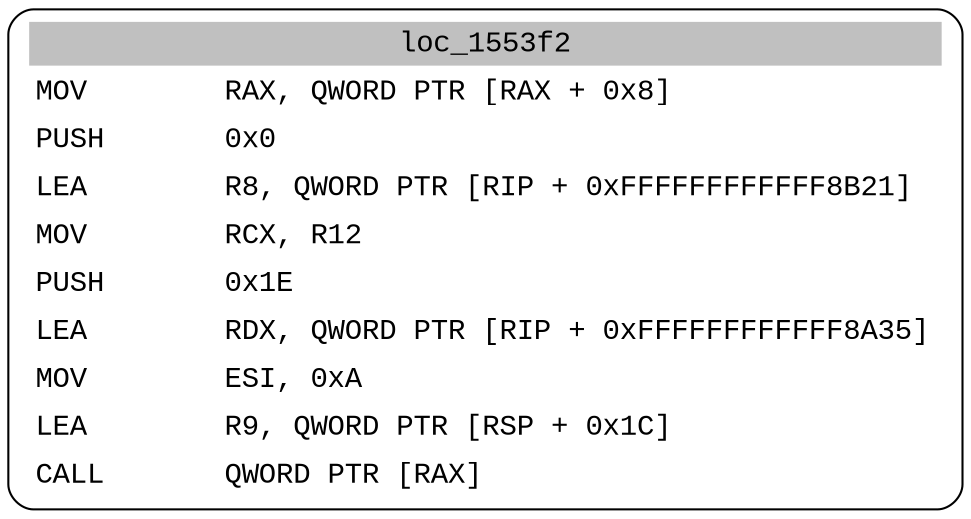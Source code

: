 digraph asm_graph {
1941 [
shape="Mrecord" fontname="Courier New"label =<<table border="0" cellborder="0" cellpadding="3"><tr><td align="center" colspan="2" bgcolor="grey">loc_1553f2</td></tr><tr><td align="left">MOV        RAX, QWORD PTR [RAX + 0x8]</td></tr><tr><td align="left">PUSH       0x0</td></tr><tr><td align="left">LEA        R8, QWORD PTR [RIP + 0xFFFFFFFFFFFF8B21]</td></tr><tr><td align="left">MOV        RCX, R12</td></tr><tr><td align="left">PUSH       0x1E</td></tr><tr><td align="left">LEA        RDX, QWORD PTR [RIP + 0xFFFFFFFFFFFF8A35]</td></tr><tr><td align="left">MOV        ESI, 0xA</td></tr><tr><td align="left">LEA        R9, QWORD PTR [RSP + 0x1C]</td></tr><tr><td align="left">CALL       QWORD PTR [RAX]</td></tr></table>> ];
}
